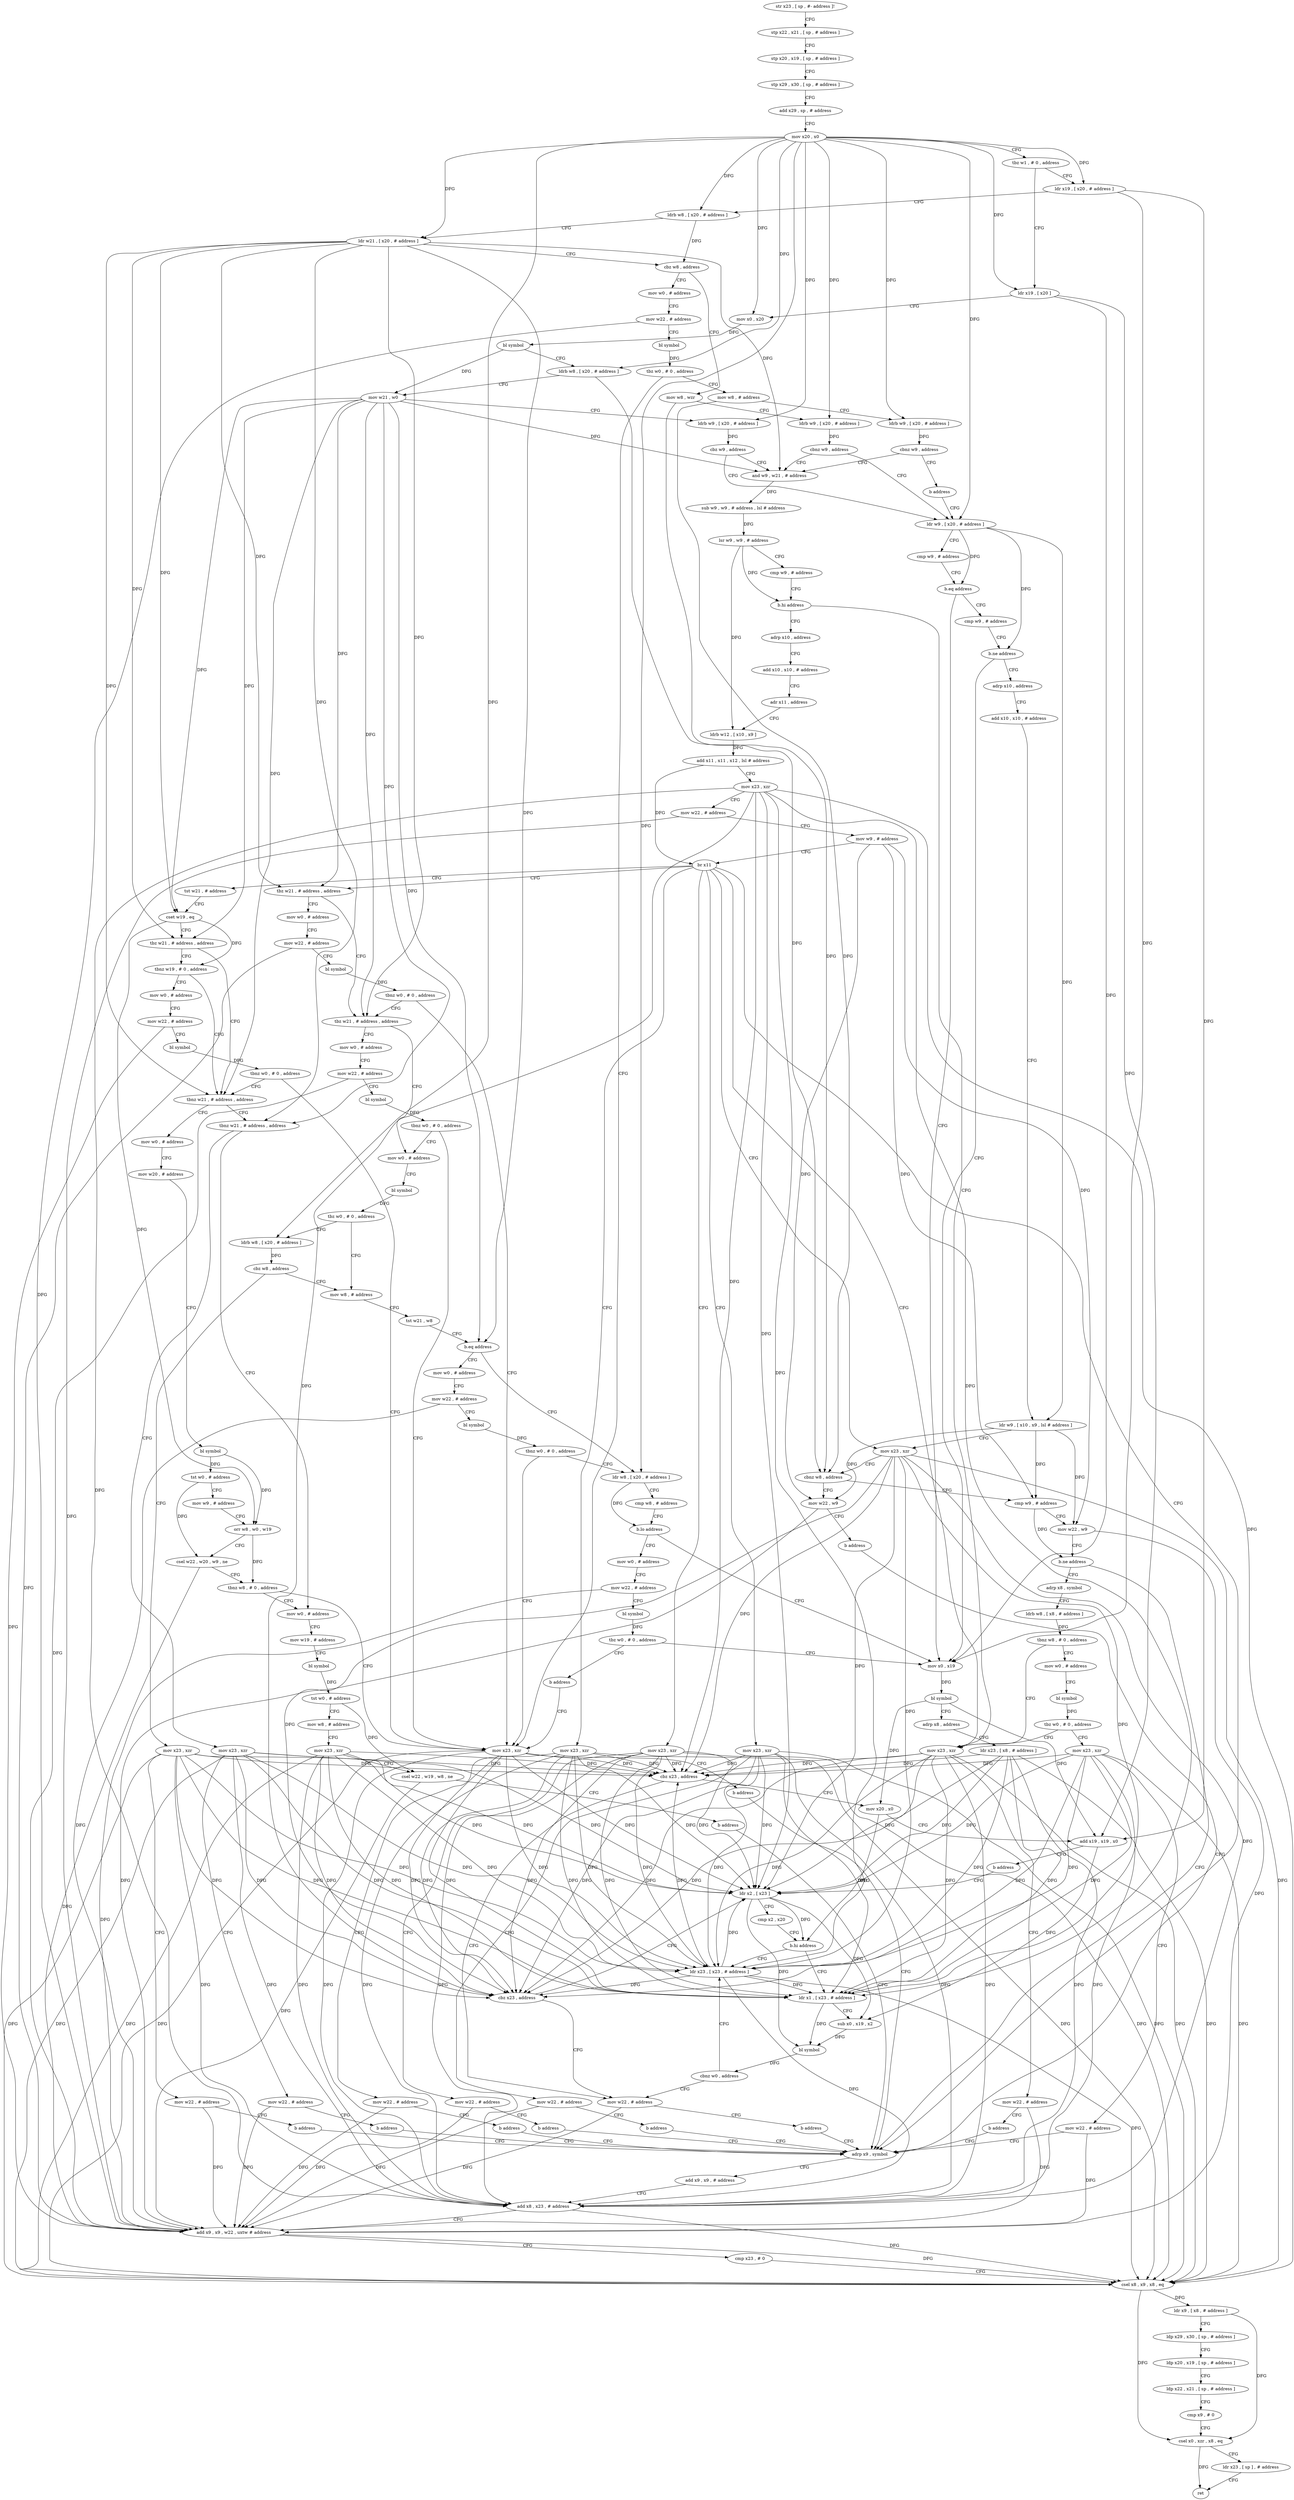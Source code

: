 digraph "func" {
"4230964" [label = "str x23 , [ sp , #- address ]!" ]
"4230968" [label = "stp x22 , x21 , [ sp , # address ]" ]
"4230972" [label = "stp x20 , x19 , [ sp , # address ]" ]
"4230976" [label = "stp x29 , x30 , [ sp , # address ]" ]
"4230980" [label = "add x29 , sp , # address" ]
"4230984" [label = "mov x20 , x0" ]
"4230988" [label = "tbz w1 , # 0 , address" ]
"4231116" [label = "ldr x19 , [ x20 ]" ]
"4230992" [label = "ldr x19 , [ x20 , # address ]" ]
"4231120" [label = "mov x0 , x20" ]
"4231124" [label = "bl symbol" ]
"4231128" [label = "ldrb w8 , [ x20 , # address ]" ]
"4231132" [label = "mov w21 , w0" ]
"4231136" [label = "ldrb w9 , [ x20 , # address ]" ]
"4231140" [label = "cbz w9 , address" ]
"4231020" [label = "ldr w9 , [ x20 , # address ]" ]
"4231144" [label = "and w9 , w21 , # address" ]
"4230996" [label = "ldrb w8 , [ x20 , # address ]" ]
"4231000" [label = "ldr w21 , [ x20 , # address ]" ]
"4231004" [label = "cbz w8 , address" ]
"4231212" [label = "mov w0 , # address" ]
"4231008" [label = "mov w8 , wzr" ]
"4231024" [label = "cmp w9 , # address" ]
"4231028" [label = "b.eq address" ]
"4231040" [label = "mov x0 , x19" ]
"4231032" [label = "cmp w9 , # address" ]
"4231148" [label = "sub w9 , w9 , # address , lsl # address" ]
"4231152" [label = "lsr w9 , w9 , # address" ]
"4231156" [label = "cmp w9 , # address" ]
"4231160" [label = "b.hi address" ]
"4231292" [label = "mov x23 , xzr" ]
"4231164" [label = "adrp x10 , address" ]
"4231216" [label = "mov w22 , # address" ]
"4231220" [label = "bl symbol" ]
"4231224" [label = "tbz w0 , # 0 , address" ]
"4231304" [label = "mov w8 , # address" ]
"4231228" [label = "mov x23 , xzr" ]
"4231012" [label = "ldrb w9 , [ x20 , # address ]" ]
"4231016" [label = "cbnz w9 , address" ]
"4231044" [label = "bl symbol" ]
"4231048" [label = "adrp x8 , address" ]
"4231052" [label = "ldr x23 , [ x8 , # address ]" ]
"4231056" [label = "cbz x23 , address" ]
"4231108" [label = "mov w22 , # address" ]
"4231060" [label = "mov x20 , x0" ]
"4231036" [label = "b.ne address" ]
"4231236" [label = "adrp x10 , address" ]
"4231296" [label = "mov w22 , # address" ]
"4231300" [label = "b address" ]
"4231608" [label = "adrp x9 , symbol" ]
"4231168" [label = "add x10 , x10 , # address" ]
"4231172" [label = "adr x11 , address" ]
"4231176" [label = "ldrb w12 , [ x10 , x9 ]" ]
"4231180" [label = "add x11 , x11 , x12 , lsl # address" ]
"4231184" [label = "mov x23 , xzr" ]
"4231188" [label = "mov w22 , # address" ]
"4231192" [label = "mov w9 , # address" ]
"4231196" [label = "br x11" ]
"4231200" [label = "mov x23 , xzr" ]
"4231248" [label = "mov x23 , xzr" ]
"4231320" [label = "tst w21 , # address" ]
"4231372" [label = "mov x23 , xzr" ]
"4231384" [label = "tbz w21 , # address , address" ]
"4231456" [label = "mov x23 , xzr" ]
"4231308" [label = "ldrb w9 , [ x20 , # address ]" ]
"4231312" [label = "cbnz w9 , address" ]
"4231316" [label = "b address" ]
"4231232" [label = "b address" ]
"4231112" [label = "b address" ]
"4231064" [label = "add x19 , x19 , x0" ]
"4231068" [label = "b address" ]
"4231080" [label = "ldr x2 , [ x23 ]" ]
"4231240" [label = "add x10 , x10 , # address" ]
"4231244" [label = "ldr w9 , [ x10 , x9 , lsl # address ]" ]
"4231612" [label = "add x9 , x9 , # address" ]
"4231616" [label = "add x8 , x23 , # address" ]
"4231620" [label = "add x9 , x9 , w22 , uxtw # address" ]
"4231624" [label = "cmp x23 , # 0" ]
"4231628" [label = "csel x8 , x9 , x8 , eq" ]
"4231632" [label = "ldr x9 , [ x8 , # address ]" ]
"4231636" [label = "ldp x29 , x30 , [ sp , # address ]" ]
"4231640" [label = "ldp x20 , x19 , [ sp , # address ]" ]
"4231644" [label = "ldp x22 , x21 , [ sp , # address ]" ]
"4231648" [label = "cmp x9 , # 0" ]
"4231652" [label = "csel x0 , xzr , x8 , eq" ]
"4231656" [label = "ldr x23 , [ sp ] , # address" ]
"4231660" [label = "ret" ]
"4231204" [label = "mov w22 , # address" ]
"4231208" [label = "b address" ]
"4231252" [label = "cbnz w8 , address" ]
"4231468" [label = "mov w22 , w9" ]
"4231256" [label = "cmp w9 , # address" ]
"4231324" [label = "cset w19 , eq" ]
"4231328" [label = "tbz w21 , # address , address" ]
"4231352" [label = "tbnz w21 , # address , address" ]
"4231332" [label = "tbnz w19 , # 0 , address" ]
"4231376" [label = "mov w22 , # address" ]
"4231380" [label = "b address" ]
"4231404" [label = "tbz w21 , # address , address" ]
"4231388" [label = "mov w0 , # address" ]
"4231460" [label = "mov w22 , # address" ]
"4231464" [label = "b address" ]
"4231084" [label = "cmp x2 , x20" ]
"4231088" [label = "b.hi address" ]
"4231072" [label = "ldr x23 , [ x23 , # address ]" ]
"4231092" [label = "ldr x1 , [ x23 , # address ]" ]
"4231472" [label = "b address" ]
"4231260" [label = "mov w22 , w9" ]
"4231264" [label = "b.ne address" ]
"4231268" [label = "adrp x8 , symbol" ]
"4231536" [label = "mov w0 , # address" ]
"4231356" [label = "tbnz w21 , # address , address" ]
"4231336" [label = "mov w0 , # address" ]
"4231424" [label = "mov w0 , # address" ]
"4231408" [label = "mov w0 , # address" ]
"4231392" [label = "mov w22 , # address" ]
"4231396" [label = "bl symbol" ]
"4231400" [label = "tbnz w0 , # 0 , address" ]
"4231076" [label = "cbz x23 , address" ]
"4231096" [label = "sub x0 , x19 , x2" ]
"4231100" [label = "bl symbol" ]
"4231104" [label = "cbnz w0 , address" ]
"4231272" [label = "ldrb w8 , [ x8 , # address ]" ]
"4231276" [label = "tbnz w8 , # 0 , address" ]
"4231280" [label = "mov w0 , # address" ]
"4231540" [label = "mov w20 , # address" ]
"4231544" [label = "bl symbol" ]
"4231548" [label = "tst w0 , # address" ]
"4231552" [label = "mov w9 , # address" ]
"4231556" [label = "orr w8 , w0 , w19" ]
"4231560" [label = "csel w22 , w20 , w9 , ne" ]
"4231564" [label = "tbnz w8 , # 0 , address" ]
"4231568" [label = "mov w0 , # address" ]
"4231360" [label = "mov x23 , xzr" ]
"4231340" [label = "mov w22 , # address" ]
"4231344" [label = "bl symbol" ]
"4231348" [label = "tbnz w0 , # 0 , address" ]
"4231428" [label = "bl symbol" ]
"4231432" [label = "tbz w0 , # 0 , address" ]
"4231476" [label = "mov w8 , # address" ]
"4231436" [label = "ldrb w8 , [ x20 , # address ]" ]
"4231412" [label = "mov w22 , # address" ]
"4231416" [label = "bl symbol" ]
"4231420" [label = "tbnz w0 , # 0 , address" ]
"4231284" [label = "bl symbol" ]
"4231288" [label = "tbz w0 , # 0 , address" ]
"4231600" [label = "mov x23 , xzr" ]
"4231572" [label = "mov w19 , # address" ]
"4231576" [label = "bl symbol" ]
"4231580" [label = "tst w0 , # address" ]
"4231584" [label = "mov w8 , # address" ]
"4231588" [label = "mov x23 , xzr" ]
"4231592" [label = "csel w22 , w19 , w8 , ne" ]
"4231596" [label = "b address" ]
"4231364" [label = "mov w22 , # address" ]
"4231368" [label = "b address" ]
"4231480" [label = "tst w21 , w8" ]
"4231484" [label = "b.eq address" ]
"4231504" [label = "ldr w8 , [ x20 , # address ]" ]
"4231488" [label = "mov w0 , # address" ]
"4231440" [label = "cbz w8 , address" ]
"4231444" [label = "mov x23 , xzr" ]
"4231604" [label = "mov w22 , # address" ]
"4231508" [label = "cmp w8 , # address" ]
"4231512" [label = "b.lo address" ]
"4231516" [label = "mov w0 , # address" ]
"4231492" [label = "mov w22 , # address" ]
"4231496" [label = "bl symbol" ]
"4231500" [label = "tbnz w0 , # 0 , address" ]
"4231448" [label = "mov w22 , # address" ]
"4231452" [label = "b address" ]
"4231520" [label = "mov w22 , # address" ]
"4231524" [label = "bl symbol" ]
"4231528" [label = "tbz w0 , # 0 , address" ]
"4231532" [label = "b address" ]
"4230964" -> "4230968" [ label = "CFG" ]
"4230968" -> "4230972" [ label = "CFG" ]
"4230972" -> "4230976" [ label = "CFG" ]
"4230976" -> "4230980" [ label = "CFG" ]
"4230980" -> "4230984" [ label = "CFG" ]
"4230984" -> "4230988" [ label = "CFG" ]
"4230984" -> "4231116" [ label = "DFG" ]
"4230984" -> "4231120" [ label = "DFG" ]
"4230984" -> "4231128" [ label = "DFG" ]
"4230984" -> "4231136" [ label = "DFG" ]
"4230984" -> "4230992" [ label = "DFG" ]
"4230984" -> "4230996" [ label = "DFG" ]
"4230984" -> "4231000" [ label = "DFG" ]
"4230984" -> "4231020" [ label = "DFG" ]
"4230984" -> "4231012" [ label = "DFG" ]
"4230984" -> "4231308" [ label = "DFG" ]
"4230984" -> "4231436" [ label = "DFG" ]
"4230984" -> "4231504" [ label = "DFG" ]
"4230988" -> "4231116" [ label = "CFG" ]
"4230988" -> "4230992" [ label = "CFG" ]
"4231116" -> "4231120" [ label = "CFG" ]
"4231116" -> "4231040" [ label = "DFG" ]
"4231116" -> "4231064" [ label = "DFG" ]
"4230992" -> "4230996" [ label = "CFG" ]
"4230992" -> "4231040" [ label = "DFG" ]
"4230992" -> "4231064" [ label = "DFG" ]
"4231120" -> "4231124" [ label = "DFG" ]
"4231124" -> "4231128" [ label = "CFG" ]
"4231124" -> "4231132" [ label = "DFG" ]
"4231128" -> "4231132" [ label = "CFG" ]
"4231128" -> "4231252" [ label = "DFG" ]
"4231132" -> "4231136" [ label = "CFG" ]
"4231132" -> "4231144" [ label = "DFG" ]
"4231132" -> "4231324" [ label = "DFG" ]
"4231132" -> "4231384" [ label = "DFG" ]
"4231132" -> "4231404" [ label = "DFG" ]
"4231132" -> "4231328" [ label = "DFG" ]
"4231132" -> "4231352" [ label = "DFG" ]
"4231132" -> "4231484" [ label = "DFG" ]
"4231132" -> "4231356" [ label = "DFG" ]
"4231136" -> "4231140" [ label = "DFG" ]
"4231140" -> "4231020" [ label = "CFG" ]
"4231140" -> "4231144" [ label = "CFG" ]
"4231020" -> "4231024" [ label = "CFG" ]
"4231020" -> "4231028" [ label = "DFG" ]
"4231020" -> "4231036" [ label = "DFG" ]
"4231020" -> "4231244" [ label = "DFG" ]
"4231144" -> "4231148" [ label = "DFG" ]
"4230996" -> "4231000" [ label = "CFG" ]
"4230996" -> "4231004" [ label = "DFG" ]
"4231000" -> "4231004" [ label = "CFG" ]
"4231000" -> "4231144" [ label = "DFG" ]
"4231000" -> "4231324" [ label = "DFG" ]
"4231000" -> "4231384" [ label = "DFG" ]
"4231000" -> "4231404" [ label = "DFG" ]
"4231000" -> "4231328" [ label = "DFG" ]
"4231000" -> "4231352" [ label = "DFG" ]
"4231000" -> "4231484" [ label = "DFG" ]
"4231000" -> "4231356" [ label = "DFG" ]
"4231004" -> "4231212" [ label = "CFG" ]
"4231004" -> "4231008" [ label = "CFG" ]
"4231212" -> "4231216" [ label = "CFG" ]
"4231008" -> "4231012" [ label = "CFG" ]
"4231008" -> "4231252" [ label = "DFG" ]
"4231024" -> "4231028" [ label = "CFG" ]
"4231028" -> "4231040" [ label = "CFG" ]
"4231028" -> "4231032" [ label = "CFG" ]
"4231040" -> "4231044" [ label = "DFG" ]
"4231032" -> "4231036" [ label = "CFG" ]
"4231148" -> "4231152" [ label = "DFG" ]
"4231152" -> "4231156" [ label = "CFG" ]
"4231152" -> "4231160" [ label = "DFG" ]
"4231152" -> "4231176" [ label = "DFG" ]
"4231156" -> "4231160" [ label = "CFG" ]
"4231160" -> "4231292" [ label = "CFG" ]
"4231160" -> "4231164" [ label = "CFG" ]
"4231292" -> "4231296" [ label = "CFG" ]
"4231292" -> "4231056" [ label = "DFG" ]
"4231292" -> "4231616" [ label = "DFG" ]
"4231292" -> "4231628" [ label = "DFG" ]
"4231292" -> "4231080" [ label = "DFG" ]
"4231292" -> "4231072" [ label = "DFG" ]
"4231292" -> "4231076" [ label = "DFG" ]
"4231292" -> "4231092" [ label = "DFG" ]
"4231164" -> "4231168" [ label = "CFG" ]
"4231216" -> "4231220" [ label = "CFG" ]
"4231216" -> "4231620" [ label = "DFG" ]
"4231220" -> "4231224" [ label = "DFG" ]
"4231224" -> "4231304" [ label = "CFG" ]
"4231224" -> "4231228" [ label = "CFG" ]
"4231304" -> "4231308" [ label = "CFG" ]
"4231304" -> "4231252" [ label = "DFG" ]
"4231228" -> "4231232" [ label = "CFG" ]
"4231228" -> "4231056" [ label = "DFG" ]
"4231228" -> "4231616" [ label = "DFG" ]
"4231228" -> "4231628" [ label = "DFG" ]
"4231228" -> "4231080" [ label = "DFG" ]
"4231228" -> "4231072" [ label = "DFG" ]
"4231228" -> "4231076" [ label = "DFG" ]
"4231228" -> "4231092" [ label = "DFG" ]
"4231012" -> "4231016" [ label = "DFG" ]
"4231016" -> "4231144" [ label = "CFG" ]
"4231016" -> "4231020" [ label = "CFG" ]
"4231044" -> "4231048" [ label = "CFG" ]
"4231044" -> "4231060" [ label = "DFG" ]
"4231044" -> "4231064" [ label = "DFG" ]
"4231048" -> "4231052" [ label = "CFG" ]
"4231052" -> "4231056" [ label = "DFG" ]
"4231052" -> "4231616" [ label = "DFG" ]
"4231052" -> "4231628" [ label = "DFG" ]
"4231052" -> "4231080" [ label = "DFG" ]
"4231052" -> "4231072" [ label = "DFG" ]
"4231052" -> "4231076" [ label = "DFG" ]
"4231052" -> "4231092" [ label = "DFG" ]
"4231056" -> "4231108" [ label = "CFG" ]
"4231056" -> "4231060" [ label = "CFG" ]
"4231108" -> "4231112" [ label = "CFG" ]
"4231108" -> "4231620" [ label = "DFG" ]
"4231060" -> "4231064" [ label = "CFG" ]
"4231060" -> "4231088" [ label = "DFG" ]
"4231036" -> "4231236" [ label = "CFG" ]
"4231036" -> "4231040" [ label = "CFG" ]
"4231236" -> "4231240" [ label = "CFG" ]
"4231296" -> "4231300" [ label = "CFG" ]
"4231296" -> "4231620" [ label = "DFG" ]
"4231300" -> "4231608" [ label = "CFG" ]
"4231608" -> "4231612" [ label = "CFG" ]
"4231168" -> "4231172" [ label = "CFG" ]
"4231172" -> "4231176" [ label = "CFG" ]
"4231176" -> "4231180" [ label = "DFG" ]
"4231180" -> "4231184" [ label = "CFG" ]
"4231180" -> "4231196" [ label = "DFG" ]
"4231184" -> "4231188" [ label = "CFG" ]
"4231184" -> "4231056" [ label = "DFG" ]
"4231184" -> "4231616" [ label = "DFG" ]
"4231184" -> "4231628" [ label = "DFG" ]
"4231184" -> "4231080" [ label = "DFG" ]
"4231184" -> "4231072" [ label = "DFG" ]
"4231184" -> "4231076" [ label = "DFG" ]
"4231184" -> "4231092" [ label = "DFG" ]
"4231188" -> "4231192" [ label = "CFG" ]
"4231188" -> "4231620" [ label = "DFG" ]
"4231192" -> "4231196" [ label = "CFG" ]
"4231192" -> "4231468" [ label = "DFG" ]
"4231192" -> "4231256" [ label = "DFG" ]
"4231192" -> "4231260" [ label = "DFG" ]
"4231196" -> "4231200" [ label = "CFG" ]
"4231196" -> "4231248" [ label = "CFG" ]
"4231196" -> "4231292" [ label = "CFG" ]
"4231196" -> "4231320" [ label = "CFG" ]
"4231196" -> "4231372" [ label = "CFG" ]
"4231196" -> "4231384" [ label = "CFG" ]
"4231196" -> "4231456" [ label = "CFG" ]
"4231196" -> "4231608" [ label = "CFG" ]
"4231200" -> "4231204" [ label = "CFG" ]
"4231200" -> "4231056" [ label = "DFG" ]
"4231200" -> "4231616" [ label = "DFG" ]
"4231200" -> "4231628" [ label = "DFG" ]
"4231200" -> "4231080" [ label = "DFG" ]
"4231200" -> "4231072" [ label = "DFG" ]
"4231200" -> "4231076" [ label = "DFG" ]
"4231200" -> "4231092" [ label = "DFG" ]
"4231248" -> "4231252" [ label = "CFG" ]
"4231248" -> "4231056" [ label = "DFG" ]
"4231248" -> "4231616" [ label = "DFG" ]
"4231248" -> "4231628" [ label = "DFG" ]
"4231248" -> "4231080" [ label = "DFG" ]
"4231248" -> "4231072" [ label = "DFG" ]
"4231248" -> "4231076" [ label = "DFG" ]
"4231248" -> "4231092" [ label = "DFG" ]
"4231320" -> "4231324" [ label = "CFG" ]
"4231372" -> "4231376" [ label = "CFG" ]
"4231372" -> "4231056" [ label = "DFG" ]
"4231372" -> "4231616" [ label = "DFG" ]
"4231372" -> "4231628" [ label = "DFG" ]
"4231372" -> "4231080" [ label = "DFG" ]
"4231372" -> "4231072" [ label = "DFG" ]
"4231372" -> "4231076" [ label = "DFG" ]
"4231372" -> "4231092" [ label = "DFG" ]
"4231384" -> "4231404" [ label = "CFG" ]
"4231384" -> "4231388" [ label = "CFG" ]
"4231456" -> "4231460" [ label = "CFG" ]
"4231456" -> "4231056" [ label = "DFG" ]
"4231456" -> "4231616" [ label = "DFG" ]
"4231456" -> "4231628" [ label = "DFG" ]
"4231456" -> "4231080" [ label = "DFG" ]
"4231456" -> "4231072" [ label = "DFG" ]
"4231456" -> "4231076" [ label = "DFG" ]
"4231456" -> "4231092" [ label = "DFG" ]
"4231308" -> "4231312" [ label = "DFG" ]
"4231312" -> "4231144" [ label = "CFG" ]
"4231312" -> "4231316" [ label = "CFG" ]
"4231316" -> "4231020" [ label = "CFG" ]
"4231232" -> "4231608" [ label = "CFG" ]
"4231112" -> "4231608" [ label = "CFG" ]
"4231064" -> "4231068" [ label = "CFG" ]
"4231064" -> "4231096" [ label = "DFG" ]
"4231068" -> "4231080" [ label = "CFG" ]
"4231080" -> "4231084" [ label = "CFG" ]
"4231080" -> "4231088" [ label = "DFG" ]
"4231080" -> "4231096" [ label = "DFG" ]
"4231080" -> "4231100" [ label = "DFG" ]
"4231240" -> "4231244" [ label = "CFG" ]
"4231244" -> "4231248" [ label = "CFG" ]
"4231244" -> "4231468" [ label = "DFG" ]
"4231244" -> "4231256" [ label = "DFG" ]
"4231244" -> "4231260" [ label = "DFG" ]
"4231612" -> "4231616" [ label = "CFG" ]
"4231616" -> "4231620" [ label = "CFG" ]
"4231616" -> "4231628" [ label = "DFG" ]
"4231620" -> "4231624" [ label = "CFG" ]
"4231620" -> "4231628" [ label = "DFG" ]
"4231624" -> "4231628" [ label = "CFG" ]
"4231628" -> "4231632" [ label = "DFG" ]
"4231628" -> "4231652" [ label = "DFG" ]
"4231632" -> "4231636" [ label = "CFG" ]
"4231632" -> "4231652" [ label = "DFG" ]
"4231636" -> "4231640" [ label = "CFG" ]
"4231640" -> "4231644" [ label = "CFG" ]
"4231644" -> "4231648" [ label = "CFG" ]
"4231648" -> "4231652" [ label = "CFG" ]
"4231652" -> "4231656" [ label = "CFG" ]
"4231652" -> "4231660" [ label = "DFG" ]
"4231656" -> "4231660" [ label = "CFG" ]
"4231204" -> "4231208" [ label = "CFG" ]
"4231204" -> "4231620" [ label = "DFG" ]
"4231208" -> "4231608" [ label = "CFG" ]
"4231252" -> "4231468" [ label = "CFG" ]
"4231252" -> "4231256" [ label = "CFG" ]
"4231468" -> "4231472" [ label = "CFG" ]
"4231468" -> "4231620" [ label = "DFG" ]
"4231256" -> "4231260" [ label = "CFG" ]
"4231256" -> "4231264" [ label = "DFG" ]
"4231324" -> "4231328" [ label = "CFG" ]
"4231324" -> "4231332" [ label = "DFG" ]
"4231324" -> "4231556" [ label = "DFG" ]
"4231328" -> "4231352" [ label = "CFG" ]
"4231328" -> "4231332" [ label = "CFG" ]
"4231352" -> "4231536" [ label = "CFG" ]
"4231352" -> "4231356" [ label = "CFG" ]
"4231332" -> "4231352" [ label = "CFG" ]
"4231332" -> "4231336" [ label = "CFG" ]
"4231376" -> "4231380" [ label = "CFG" ]
"4231376" -> "4231620" [ label = "DFG" ]
"4231380" -> "4231608" [ label = "CFG" ]
"4231404" -> "4231424" [ label = "CFG" ]
"4231404" -> "4231408" [ label = "CFG" ]
"4231388" -> "4231392" [ label = "CFG" ]
"4231460" -> "4231464" [ label = "CFG" ]
"4231460" -> "4231620" [ label = "DFG" ]
"4231464" -> "4231608" [ label = "CFG" ]
"4231084" -> "4231088" [ label = "CFG" ]
"4231088" -> "4231072" [ label = "CFG" ]
"4231088" -> "4231092" [ label = "CFG" ]
"4231072" -> "4231076" [ label = "DFG" ]
"4231072" -> "4231056" [ label = "DFG" ]
"4231072" -> "4231616" [ label = "DFG" ]
"4231072" -> "4231628" [ label = "DFG" ]
"4231072" -> "4231080" [ label = "DFG" ]
"4231072" -> "4231092" [ label = "DFG" ]
"4231092" -> "4231096" [ label = "CFG" ]
"4231092" -> "4231100" [ label = "DFG" ]
"4231472" -> "4231608" [ label = "CFG" ]
"4231260" -> "4231264" [ label = "CFG" ]
"4231260" -> "4231620" [ label = "DFG" ]
"4231264" -> "4231608" [ label = "CFG" ]
"4231264" -> "4231268" [ label = "CFG" ]
"4231268" -> "4231272" [ label = "CFG" ]
"4231536" -> "4231540" [ label = "CFG" ]
"4231356" -> "4231568" [ label = "CFG" ]
"4231356" -> "4231360" [ label = "CFG" ]
"4231336" -> "4231340" [ label = "CFG" ]
"4231424" -> "4231428" [ label = "CFG" ]
"4231408" -> "4231412" [ label = "CFG" ]
"4231392" -> "4231396" [ label = "CFG" ]
"4231392" -> "4231620" [ label = "DFG" ]
"4231396" -> "4231400" [ label = "DFG" ]
"4231400" -> "4231228" [ label = "CFG" ]
"4231400" -> "4231404" [ label = "CFG" ]
"4231076" -> "4231108" [ label = "CFG" ]
"4231076" -> "4231080" [ label = "CFG" ]
"4231096" -> "4231100" [ label = "DFG" ]
"4231100" -> "4231104" [ label = "DFG" ]
"4231104" -> "4231072" [ label = "CFG" ]
"4231104" -> "4231108" [ label = "CFG" ]
"4231272" -> "4231276" [ label = "DFG" ]
"4231276" -> "4231292" [ label = "CFG" ]
"4231276" -> "4231280" [ label = "CFG" ]
"4231280" -> "4231284" [ label = "CFG" ]
"4231540" -> "4231544" [ label = "CFG" ]
"4231544" -> "4231548" [ label = "DFG" ]
"4231544" -> "4231556" [ label = "DFG" ]
"4231548" -> "4231552" [ label = "CFG" ]
"4231548" -> "4231560" [ label = "DFG" ]
"4231552" -> "4231556" [ label = "CFG" ]
"4231556" -> "4231560" [ label = "CFG" ]
"4231556" -> "4231564" [ label = "DFG" ]
"4231560" -> "4231564" [ label = "CFG" ]
"4231560" -> "4231620" [ label = "DFG" ]
"4231564" -> "4231228" [ label = "CFG" ]
"4231564" -> "4231568" [ label = "CFG" ]
"4231568" -> "4231572" [ label = "CFG" ]
"4231360" -> "4231364" [ label = "CFG" ]
"4231360" -> "4231056" [ label = "DFG" ]
"4231360" -> "4231616" [ label = "DFG" ]
"4231360" -> "4231628" [ label = "DFG" ]
"4231360" -> "4231080" [ label = "DFG" ]
"4231360" -> "4231072" [ label = "DFG" ]
"4231360" -> "4231076" [ label = "DFG" ]
"4231360" -> "4231092" [ label = "DFG" ]
"4231340" -> "4231344" [ label = "CFG" ]
"4231340" -> "4231620" [ label = "DFG" ]
"4231344" -> "4231348" [ label = "DFG" ]
"4231348" -> "4231228" [ label = "CFG" ]
"4231348" -> "4231352" [ label = "CFG" ]
"4231428" -> "4231432" [ label = "DFG" ]
"4231432" -> "4231476" [ label = "CFG" ]
"4231432" -> "4231436" [ label = "CFG" ]
"4231476" -> "4231480" [ label = "CFG" ]
"4231436" -> "4231440" [ label = "DFG" ]
"4231412" -> "4231416" [ label = "CFG" ]
"4231412" -> "4231620" [ label = "DFG" ]
"4231416" -> "4231420" [ label = "DFG" ]
"4231420" -> "4231228" [ label = "CFG" ]
"4231420" -> "4231424" [ label = "CFG" ]
"4231284" -> "4231288" [ label = "DFG" ]
"4231288" -> "4231600" [ label = "CFG" ]
"4231288" -> "4231292" [ label = "CFG" ]
"4231600" -> "4231604" [ label = "CFG" ]
"4231600" -> "4231056" [ label = "DFG" ]
"4231600" -> "4231616" [ label = "DFG" ]
"4231600" -> "4231628" [ label = "DFG" ]
"4231600" -> "4231080" [ label = "DFG" ]
"4231600" -> "4231072" [ label = "DFG" ]
"4231600" -> "4231076" [ label = "DFG" ]
"4231600" -> "4231092" [ label = "DFG" ]
"4231572" -> "4231576" [ label = "CFG" ]
"4231576" -> "4231580" [ label = "DFG" ]
"4231580" -> "4231584" [ label = "CFG" ]
"4231580" -> "4231592" [ label = "DFG" ]
"4231584" -> "4231588" [ label = "CFG" ]
"4231588" -> "4231592" [ label = "CFG" ]
"4231588" -> "4231056" [ label = "DFG" ]
"4231588" -> "4231616" [ label = "DFG" ]
"4231588" -> "4231628" [ label = "DFG" ]
"4231588" -> "4231080" [ label = "DFG" ]
"4231588" -> "4231072" [ label = "DFG" ]
"4231588" -> "4231076" [ label = "DFG" ]
"4231588" -> "4231092" [ label = "DFG" ]
"4231592" -> "4231596" [ label = "CFG" ]
"4231592" -> "4231620" [ label = "DFG" ]
"4231596" -> "4231608" [ label = "CFG" ]
"4231364" -> "4231368" [ label = "CFG" ]
"4231364" -> "4231620" [ label = "DFG" ]
"4231368" -> "4231608" [ label = "CFG" ]
"4231480" -> "4231484" [ label = "CFG" ]
"4231484" -> "4231504" [ label = "CFG" ]
"4231484" -> "4231488" [ label = "CFG" ]
"4231504" -> "4231508" [ label = "CFG" ]
"4231504" -> "4231512" [ label = "DFG" ]
"4231488" -> "4231492" [ label = "CFG" ]
"4231440" -> "4231476" [ label = "CFG" ]
"4231440" -> "4231444" [ label = "CFG" ]
"4231444" -> "4231448" [ label = "CFG" ]
"4231444" -> "4231056" [ label = "DFG" ]
"4231444" -> "4231616" [ label = "DFG" ]
"4231444" -> "4231628" [ label = "DFG" ]
"4231444" -> "4231080" [ label = "DFG" ]
"4231444" -> "4231072" [ label = "DFG" ]
"4231444" -> "4231076" [ label = "DFG" ]
"4231444" -> "4231092" [ label = "DFG" ]
"4231604" -> "4231608" [ label = "CFG" ]
"4231604" -> "4231620" [ label = "DFG" ]
"4231508" -> "4231512" [ label = "CFG" ]
"4231512" -> "4231040" [ label = "CFG" ]
"4231512" -> "4231516" [ label = "CFG" ]
"4231516" -> "4231520" [ label = "CFG" ]
"4231492" -> "4231496" [ label = "CFG" ]
"4231492" -> "4231620" [ label = "DFG" ]
"4231496" -> "4231500" [ label = "DFG" ]
"4231500" -> "4231228" [ label = "CFG" ]
"4231500" -> "4231504" [ label = "CFG" ]
"4231448" -> "4231452" [ label = "CFG" ]
"4231448" -> "4231620" [ label = "DFG" ]
"4231452" -> "4231608" [ label = "CFG" ]
"4231520" -> "4231524" [ label = "CFG" ]
"4231520" -> "4231620" [ label = "DFG" ]
"4231524" -> "4231528" [ label = "DFG" ]
"4231528" -> "4231040" [ label = "CFG" ]
"4231528" -> "4231532" [ label = "CFG" ]
"4231532" -> "4231228" [ label = "CFG" ]
}
